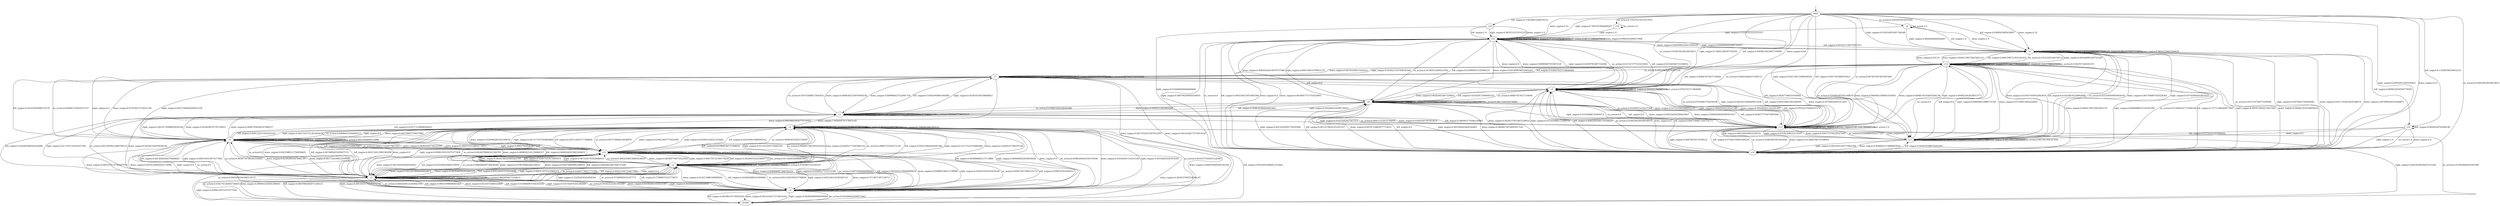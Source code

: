 digraph mdp_a2c {
q0 [label=INIT];
q1 [label=c10];
q2 [label=c0];
q3 [label=c14];
q4 [label=c11];
q5 [label=c10];
q6 [label=c4];
q7 [label=c14];
q8 [label=c0];
q9 [label=c10];
q10 [label=c13];
q11 [label=c8];
q12 [label=c12];
q13 [label=c3];
q14 [label=c7];
q15 [label=c9];
q16 [label=c2];
q17 [label=c6];
q18 [label=DONE];
q19 [label=c1];
q20 [label=c15];
q21 [label=c5];
q0 -> q1  [label="right_engine:0.7803547066848567"];
q0 -> q3  [label="right_engine:0.09959072305593451"];
q0 -> q6  [label="right_engine:0.10641200545702592"];
q0 -> q2  [label="right_engine:0.010914051841746248"];
q0 -> q4  [label="right_engine:0.002728512960436562"];
q0 -> q2  [label="left_engine:0.6368563685636857"];
q0 -> q4  [label="left_engine:0.0957542908762421"];
q0 -> q5  [label="left_engine:0.13459801264679314"];
q0 -> q7  [label="left_engine:0.13188798554652212"];
q0 -> q6  [label="left_engine:0.0009033423667570009"];
q0 -> q2  [label="down_engine:0.32"];
q0 -> q3  [label="down_engine:0.12"];
q0 -> q6  [label="down_engine:0.04"];
q0 -> q1  [label="down_engine:0.52"];
q0 -> q8  [label="no_action:0.5925925925925926"];
q0 -> q9  [label="no_action:0.37037037037037035"];
q0 -> q3  [label="no_action:0.014814814814814815"];
q0 -> q4  [label="no_action:0.007407407407407408"];
q0 -> q6  [label="no_action:0.014814814814814815"];
q1 -> q6  [label="right_engine:0.02939781887150308"];
q1 -> q1  [label="right_engine:0.9636478583847005"];
q1 -> q3  [label="right_engine:0.006796269954164691"];
q1 -> q11  [label="right_engine:0.000158052789631737"];
q1 -> q1  [label="no_action:0.9726224783861671"];
q1 -> q6  [label="no_action:0.011527377521613832"];
q1 -> q3  [label="no_action:0.0"];
q1 -> q11  [label="no_action:0.01585014409221902"];
q1 -> q1  [label="left_engine:0.8875739644970414"];
q1 -> q3  [label="left_engine:0.044534412955465584"];
q1 -> q6  [label="left_engine:0.05356586733104952"];
q1 -> q2  [label="left_engine:0.003425724073497353"];
q1 -> q11  [label="left_engine:0.010900031142946123"];
q1 -> q1  [label="down_engine:0.9966301600673968"];
q1 -> q3  [label="down_engine:0.0"];
q1 -> q11  [label="down_engine:0.003369839932603201"];
q1 -> q6  [label="down_engine:0.0"];
q2 -> q2  [label="left_engine:0.9587529976019185"];
q2 -> q7  [label="left_engine:0.009432454036770583"];
q2 -> q4  [label="left_engine:0.031654676258992806"];
q2 -> q12  [label="left_engine:0.0001598721023181455"];
q2 -> q2  [label="no_action:0.9326186830015314"];
q2 -> q4  [label="no_action:0.021439509954058193"];
q2 -> q3  [label="no_action:0.010719754977029096"];
q2 -> q12  [label="no_action:0.03522205206738132"];
q2 -> q2  [label="right_engine:0.8652575957727873"];
q2 -> q3  [label="right_engine:0.03478643769264641"];
q2 -> q1  [label="right_engine:0.0008806693086745927"];
q2 -> q4  [label="right_engine:0.03742844561867019"];
q2 -> q12  [label="right_engine:0.06164685160722149"];
q2 -> q2  [label="down_engine:0.9652122641509434"];
q2 -> q1  [label="down_engine:0.0005896226415094339"];
q2 -> q12  [label="down_engine:0.03125"];
q2 -> q3  [label="down_engine:0.0011792452830188679"];
q2 -> q4  [label="down_engine:0.001768867924528302"];
q3 -> q3  [label="right_engine:0.9131257888094236"];
q3 -> q6  [label="right_engine:0.015355490113588556"];
q3 -> q10  [label="right_engine:0.06878418174169121"];
q3 -> q12  [label="right_engine:0.001472444257467396"];
q3 -> q11  [label="right_engine:0.0012620950778291964"];
q3 -> q3  [label="left_engine:0.9226415094339623"];
q3 -> q4  [label="left_engine:0.002830188679245283"];
q3 -> q10  [label="left_engine:0.07264150943396226"];
q3 -> q6  [label="left_engine:0.0006289308176100629"];
q3 -> q11  [label="left_engine:0.0012578616352201257"];
q3 -> q3  [label="no_action:0.9279279279279279"];
q3 -> q10  [label="no_action:0.05405405405405406"];
q3 -> q6  [label="no_action:0.018018018018018018"];
q3 -> q1  [label="down_engine:0.0039447731755424065"];
q3 -> q3  [label="down_engine:0.9625246548323472"];
q3 -> q6  [label="down_engine:0.0"];
q3 -> q10  [label="down_engine:0.013806706114398421"];
q3 -> q2  [label="down_engine:0.007889546351084813"];
q3 -> q12  [label="down_engine:0.009861932938856016"];
q3 -> q11  [label="down_engine:0.0019723865877712033"];
q4 -> q4  [label="left_engine:0.9946555819477435"];
q4 -> q10  [label="left_engine:0.005344418052256532"];
q4 -> q4  [label="right_engine:0.9584681769147788"];
q4 -> q10  [label="right_engine:0.03182308522114347"];
q4 -> q12  [label="right_engine:0.008090614886731391"];
q4 -> q3  [label="right_engine:0.0016181229773462784"];
q4 -> q4  [label="down_engine:0.8957691230036425"];
q4 -> q2  [label="down_engine:0.010927430652843934"];
q4 -> q12  [label="down_engine:0.07228915662650602"];
q4 -> q10  [label="down_engine:0.020173718128327262"];
q4 -> q3  [label="down_engine:0.0008405715886803026"];
q4 -> q4  [label="no_action:0.967391304347826"];
q4 -> q10  [label="no_action:0.03260869565217391"];
q4 -> q12  [label="no_action:0.0"];
q5 -> q1  [label="left_engine:1.0"];
q5 -> q1  [label="right_engine:0.9833333333333333"];
q5 -> q3  [label="right_engine:0.016666666666666666"];
q5 -> q1  [label="down_engine:1.0"];
q6 -> q6  [label="right_engine:0.9955041746949261"];
q6 -> q10  [label="right_engine:0.00449582530507386"];
q6 -> q6  [label="down_engine:0.9203689759036144"];
q6 -> q1  [label="down_engine:0.00809487951807229"];
q6 -> q3  [label="down_engine:0.0028237951807228916"];
q6 -> q11  [label="down_engine:0.06362951807228916"];
q6 -> q10  [label="down_engine:0.005082831325301205"];
q6 -> q6  [label="left_engine:0.9095911949685535"];
q6 -> q3  [label="left_engine:0.0047169811320754715"];
q6 -> q11  [label="left_engine:0.05345911949685535"];
q6 -> q10  [label="left_engine:0.03223270440251572"];
q6 -> q6  [label="no_action:0.9745762711864406"];
q6 -> q11  [label="no_action:0.00847457627118644"];
q6 -> q10  [label="no_action:0.01694915254237288"];
q7 -> q7  [label="left_engine:0.9626436781609196"];
q7 -> q4  [label="left_engine:0.03735632183908046"];
q7 -> q3  [label="right_engine:1.0"];
q7 -> q3  [label="no_action:1.0"];
q7 -> q3  [label="down_engine:0.8"];
q7 -> q4  [label="down_engine:0.2"];
q8 -> q8  [label="no_action:1.0"];
q8 -> q2  [label="right_engine:0.8666666666666667"];
q8 -> q1  [label="right_engine:0.13333333333333333"];
q8 -> q2  [label="left_engine:1.0"];
q8 -> q2  [label="down_engine:1.0"];
q9 -> q9  [label="no_action:1.0"];
q9 -> q1  [label="right_engine:1.0"];
q10 -> q10  [label="left_engine:0.999054820415879"];
q10 -> q13  [label="left_engine:0.000945179584120983"];
q10 -> q11  [label="left_engine:0.0"];
q10 -> q10  [label="right_engine:1.0"];
q10 -> q10  [label="down_engine:0.9271267282497132"];
q10 -> q14  [label="down_engine:0.02704824005313047"];
q10 -> q13  [label="down_engine:0.03954597597053674"];
q10 -> q11  [label="down_engine:0.005554549296625007"];
q10 -> q6  [label="down_engine:6.037553583288052e-05"];
q10 -> q12  [label="down_engine:0.0006641308941616856"];
q10 -> q4  [label="down_engine:0.0"];
q10 -> q10  [label="no_action:1.0"];
q11 -> q11  [label="down_engine:0.9293522267206478"];
q11 -> q13  [label="down_engine:0.0694331983805668"];
q11 -> q1  [label="down_engine:0.00020242914979757084"];
q11 -> q3  [label="down_engine:0.0006072874493927126"];
q11 -> q10  [label="down_engine:0.0004048582995951417"];
q11 -> q11  [label="left_engine:0.9886938411187147"];
q11 -> q13  [label="left_engine:0.008628384409401963"];
q11 -> q10  [label="left_engine:0.002677774471883368"];
q11 -> q3  [label="left_engine:0.0"];
q11 -> q11  [label="right_engine:0.9229323308270677"];
q11 -> q13  [label="right_engine:0.042606516290726815"];
q11 -> q10  [label="right_engine:0.03195488721804511"];
q11 -> q3  [label="right_engine:0.002506265664160401"];
q11 -> q11  [label="no_action:0.9811320754716981"];
q11 -> q13  [label="no_action:0.018867924528301886"];
q11 -> q10  [label="no_action:0.0"];
q12 -> q12  [label="down_engine:0.9312913907284768"];
q12 -> q14  [label="down_engine:0.06705298013245033"];
q12 -> q10  [label="down_engine:0.0008278145695364238"];
q12 -> q2  [label="down_engine:0.0004139072847682119"];
q12 -> q3  [label="down_engine:0.0004139072847682119"];
q12 -> q12  [label="right_engine:0.9710677382319174"];
q12 -> q14  [label="right_engine:0.023421354764638348"];
q12 -> q10  [label="right_engine:0.004822043628013777"];
q12 -> q3  [label="right_engine:0.0006888633754305396"];
q12 -> q12  [label="left_engine:0.753177966101695"];
q12 -> q14  [label="left_engine:0.034957627118644065"];
q12 -> q10  [label="left_engine:0.06567796610169492"];
q12 -> q4  [label="left_engine:0.0"];
q12 -> q3  [label="left_engine:0.13771186440677965"];
q12 -> q6  [label="left_engine:0.00847457627118644"];
q12 -> q12  [label="no_action:0.9196787148594378"];
q12 -> q10  [label="no_action:0.024096385542168676"];
q12 -> q14  [label="no_action:0.040160642570281124"];
q12 -> q3  [label="no_action:0.012048192771084338"];
q12 -> q6  [label="no_action:0.004016064257028112"];
q13 -> q13  [label="down_engine:0.9128360108159694"];
q13 -> q14  [label="down_engine:0.0006362334976936536"];
q13 -> q15  [label="down_engine:0.022824876729759823"];
q13 -> q16  [label="down_engine:0.06362334976936536"];
q13 -> q21  [label="down_engine:7.95291872117067e-05"];
q13 -> q13  [label="right_engine:0.9792158715162966"];
q13 -> q10  [label="right_engine:0.01653282947567312"];
q13 -> q14  [label="right_engine:0.002834199338686821"];
q13 -> q15  [label="right_engine:0.0014170996693434106"];
q13 -> q13  [label="left_engine:1.0"];
q13 -> q13  [label="no_action:0.9958847736625515"];
q13 -> q10  [label="no_action:0.00411522633744856"];
q14 -> q14  [label="down_engine:0.9099167297501892"];
q14 -> q13  [label="down_engine:0.009084027252081756"];
q14 -> q15  [label="down_engine:0.07910673732021196"];
q14 -> q17  [label="down_engine:0.0017032551097653293"];
q14 -> q19  [label="down_engine:0.00018925056775170325"];
q14 -> q14  [label="right_engine:0.9961880559085133"];
q14 -> q10  [label="right_engine:0.0025412960609911056"];
q14 -> q15  [label="right_engine:0.0012706480304955528"];
q14 -> q10  [label="left_engine:0.06555863342566944"];
q14 -> q13  [label="left_engine:0.01662049861495845"];
q14 -> q14  [label="left_engine:0.8642659279778393"];
q14 -> q15  [label="left_engine:0.05355493998153278"];
q14 -> q6  [label="left_engine:0.0"];
q14 -> q14  [label="no_action:0.8870967741935484"];
q14 -> q10  [label="no_action:0.07526881720430108"];
q14 -> q15  [label="no_action:0.026881720430107527"];
q14 -> q13  [label="no_action:0.010752688172043012"];
q15 -> q15  [label="down_engine:0.8999620349278664"];
q15 -> q16  [label="down_engine:0.021829916476841307"];
q15 -> q13  [label="down_engine:0.00047456340167046317"];
q15 -> q20  [label="down_engine:0.06966590736522399"];
q15 -> q21  [label="down_engine:0.00578967350037965"];
q15 -> q19  [label="down_engine:0.0008542141230068337"];
q15 -> q17  [label="down_engine:0.0014236902050113896"];
q15 -> q15  [label="left_engine:0.9843363561417972"];
q15 -> q13  [label="left_engine:0.010717230008244023"];
q15 -> q21  [label="left_engine:0.004122011541632316"];
q15 -> q19  [label="left_engine:0.0008244023083264633"];
q15 -> q15  [label="right_engine:0.9962894248608535"];
q15 -> q17  [label="right_engine:0.0"];
q15 -> q14  [label="right_engine:0.0"];
q15 -> q21  [label="right_engine:0.0037105751391465678"];
q15 -> q15  [label="no_action:0.9931506849315068"];
q15 -> q21  [label="no_action:0.00684931506849315"];
q15 -> q17  [label="no_action:0.0"];
q16 -> q16  [label="down_engine:0.9463726953256631"];
q16 -> q17  [label="down_engine:0.0155971694025899"];
q16 -> q21  [label="down_engine:0.0023588311750830405"];
q16 -> q20  [label="down_engine:0.030279689982188416"];
q16 -> q15  [label="down_engine:0.001733018822509989"];
q16 -> q19  [label="down_engine:0.003658595291965532"];
q16 -> q13  [label="left_engine:0.026363969242035885"];
q16 -> q16  [label="left_engine:0.9480043939948737"];
q16 -> q21  [label="left_engine:0.007689491028927133"];
q16 -> q15  [label="left_engine:0.0014646649578908824"];
q16 -> q19  [label="left_engine:0.005126327352618088"];
q16 -> q17  [label="left_engine:0.010984987184181618"];
q16 -> q20  [label="left_engine:0.0003661662394727206"];
q16 -> q16  [label="right_engine:0.9618109023714198"];
q16 -> q15  [label="right_engine:0.006159531875577456"];
q16 -> q17  [label="right_engine:0.014782876501385895"];
q16 -> q13  [label="right_engine:0.011703110563597166"];
q16 -> q19  [label="right_engine:0.004311672312904219"];
q16 -> q21  [label="right_engine:0.0006159531875577456"];
q16 -> q18  [label="right_engine:0.0006159531875577456"];
q16 -> q16  [label="no_action:0.8665850673194615"];
q16 -> q19  [label="no_action:0.02692778457772338"];
q16 -> q17  [label="no_action:0.09302325581395349"];
q16 -> q13  [label="no_action:0.0073439412484700125"];
q16 -> q15  [label="no_action:0.0036719706242350062"];
q16 -> q21  [label="no_action:0.0024479804161566705"];
q17 -> q17  [label="down_engine:0.5226308345120226"];
q17 -> q19  [label="down_engine:0.3712871287128713"];
q17 -> q14  [label="down_engine:0.0014144271570014145"];
q17 -> q18  [label="down_engine:0.0014144271570014145"];
q17 -> q21  [label="down_engine:0.03182461103253183"];
q17 -> q20  [label="down_engine:0.038896746817538894"];
q17 -> q16  [label="down_engine:0.03182461103253183"];
q17 -> q15  [label="down_engine:0.0007072135785007072"];
q17 -> q17  [label="right_engine:0.6988636363636364"];
q17 -> q16  [label="right_engine:0.002840909090909091"];
q17 -> q19  [label="right_engine:0.23295454545454544"];
q17 -> q21  [label="right_engine:0.02556818181818182"];
q17 -> q20  [label="right_engine:0.036931818181818184"];
q17 -> q18  [label="right_engine:0.002840909090909091"];
q17 -> q19  [label="no_action:0.07368995633187773"];
q17 -> q17  [label="no_action:0.896561135371179"];
q17 -> q16  [label="no_action:0.0005458515283842794"];
q17 -> q20  [label="no_action:0.009279475982532752"];
q17 -> q21  [label="no_action:0.0016375545851528383"];
q17 -> q18  [label="no_action:0.018286026200873363"];
q17 -> q17  [label="left_engine:0.7858472998137802"];
q17 -> q19  [label="left_engine:0.17690875232774675"];
q17 -> q20  [label="left_engine:0.0260707635009311"];
q17 -> q16  [label="left_engine:0.00931098696461825"];
q17 -> q18  [label="left_engine:0.00186219739292365"];
q19 -> q19  [label="down_engine:0.9513350559862188"];
q19 -> q18  [label="down_engine:0.009905254091300603"];
q19 -> q21  [label="down_engine:0.020241171403962102"];
q19 -> q17  [label="down_engine:0.014211886304909561"];
q19 -> q16  [label="down_engine:0.0012919896640826874"];
q19 -> q20  [label="down_engine:0.0030146425495262705"];
q19 -> q19  [label="left_engine:0.9400188916876574"];
q19 -> q17  [label="left_engine:0.016845088161209068"];
q19 -> q21  [label="left_engine:0.021804156171284634"];
q19 -> q20  [label="left_engine:0.02007241813602015"];
q19 -> q16  [label="left_engine:0.000551007556675063"];
q19 -> q18  [label="left_engine:0.0007084382871536523"];
q19 -> q18  [label="right_engine:0.0013251176041873716"];
q19 -> q19  [label="right_engine:0.973563903796462"];
q19 -> q21  [label="right_engine:0.012323593718942556"];
q19 -> q17  [label="right_engine:0.005234214536540118"];
q19 -> q20  [label="right_engine:0.007553170343868018"];
q19 -> q16  [label="right_engine:0.0"];
q19 -> q19  [label="no_action:0.9792801123326141"];
q19 -> q21  [label="no_action:0.0009817687820359144"];
q19 -> q17  [label="no_action:0.0012329189355799856"];
q19 -> q18  [label="no_action:0.018174138383734603"];
q19 -> q20  [label="no_action:0.00033106156603536653"];
q20 -> q20  [label="down_engine:0.964913017900664"];
q20 -> q21  [label="down_engine:0.019623497772922095"];
q20 -> q17  [label="down_engine:0.008404067568703252"];
q20 -> q19  [label="down_engine:0.003697789730229431"];
q20 -> q15  [label="down_engine:0.0002101016892175813"];
q20 -> q16  [label="down_engine:0.003109505000420203"];
q20 -> q18  [label="down_engine:4.202033784351626e-05"];
q20 -> q20  [label="right_engine:0.9244682206088396"];
q20 -> q17  [label="right_engine:0.016940517131575596"];
q20 -> q21  [label="right_engine:0.023691249522353842"];
q20 -> q15  [label="right_engine:0.008279200101897848"];
q20 -> q16  [label="right_engine:0.019870080244554833"];
q20 -> q19  [label="right_engine:0.006750732390778245"];
q20 -> q20  [label="left_engine:0.9451860266969611"];
q20 -> q21  [label="left_engine:0.025418915080942912"];
q20 -> q15  [label="left_engine:0.01036637318943482"];
q20 -> q16  [label="left_engine:0.012638454984379438"];
q20 -> q19  [label="left_engine:0.0028401022436807723"];
q20 -> q17  [label="left_engine:0.0035501278046009654"];
q20 -> q20  [label="no_action:0.9255533199195171"];
q20 -> q21  [label="no_action:0.009054325955734407"];
q20 -> q15  [label="no_action:0.004527162977867203"];
q20 -> q19  [label="no_action:0.011569416498993963"];
q20 -> q17  [label="no_action:0.04074446680080483"];
q20 -> q16  [label="no_action:0.008048289738430584"];
q20 -> q18  [label="no_action:0.0005030181086519115"];
q21 -> q21  [label="left_engine:0.9081099895579534"];
q21 -> q18  [label="left_engine:0.0010442046641141664"];
q21 -> q19  [label="left_engine:0.059519665854507485"];
q21 -> q20  [label="left_engine:0.024712843717368604"];
q21 -> q16  [label="left_engine:0.003132613992342499"];
q21 -> q17  [label="left_engine:0.003480682213713888"];
q21 -> q19  [label="right_engine:0.21517553793884484"];
q21 -> q21  [label="right_engine:0.7519818799546999"];
q21 -> q18  [label="right_engine:0.0022650056625141564"];
q21 -> q17  [label="right_engine:0.009060022650056626"];
q21 -> q20  [label="right_engine:0.021517553793884484"];
q21 -> q15  [label="right_engine:0.0"];
q21 -> q21  [label="no_action:0.8834222006786233"];
q21 -> q19  [label="no_action:0.0896752302472128"];
q21 -> q20  [label="no_action:0.007270964614638876"];
q21 -> q17  [label="no_action:0.0046049442559379546"];
q21 -> q16  [label="no_action:0.0"];
q21 -> q18  [label="no_action:0.015026660203587009"];
q21 -> q21  [label="down_engine:0.7590361445783133"];
q21 -> q16  [label="down_engine:0.0"];
q21 -> q19  [label="down_engine:0.21084337349397592"];
q21 -> q17  [label="down_engine:0.0"];
q21 -> q20  [label="down_engine:0.024096385542168676"];
q21 -> q18  [label="down_engine:0.006024096385542169"];
__start0 [label="", shape=none];
__start0 -> q0  [label=""];
}
